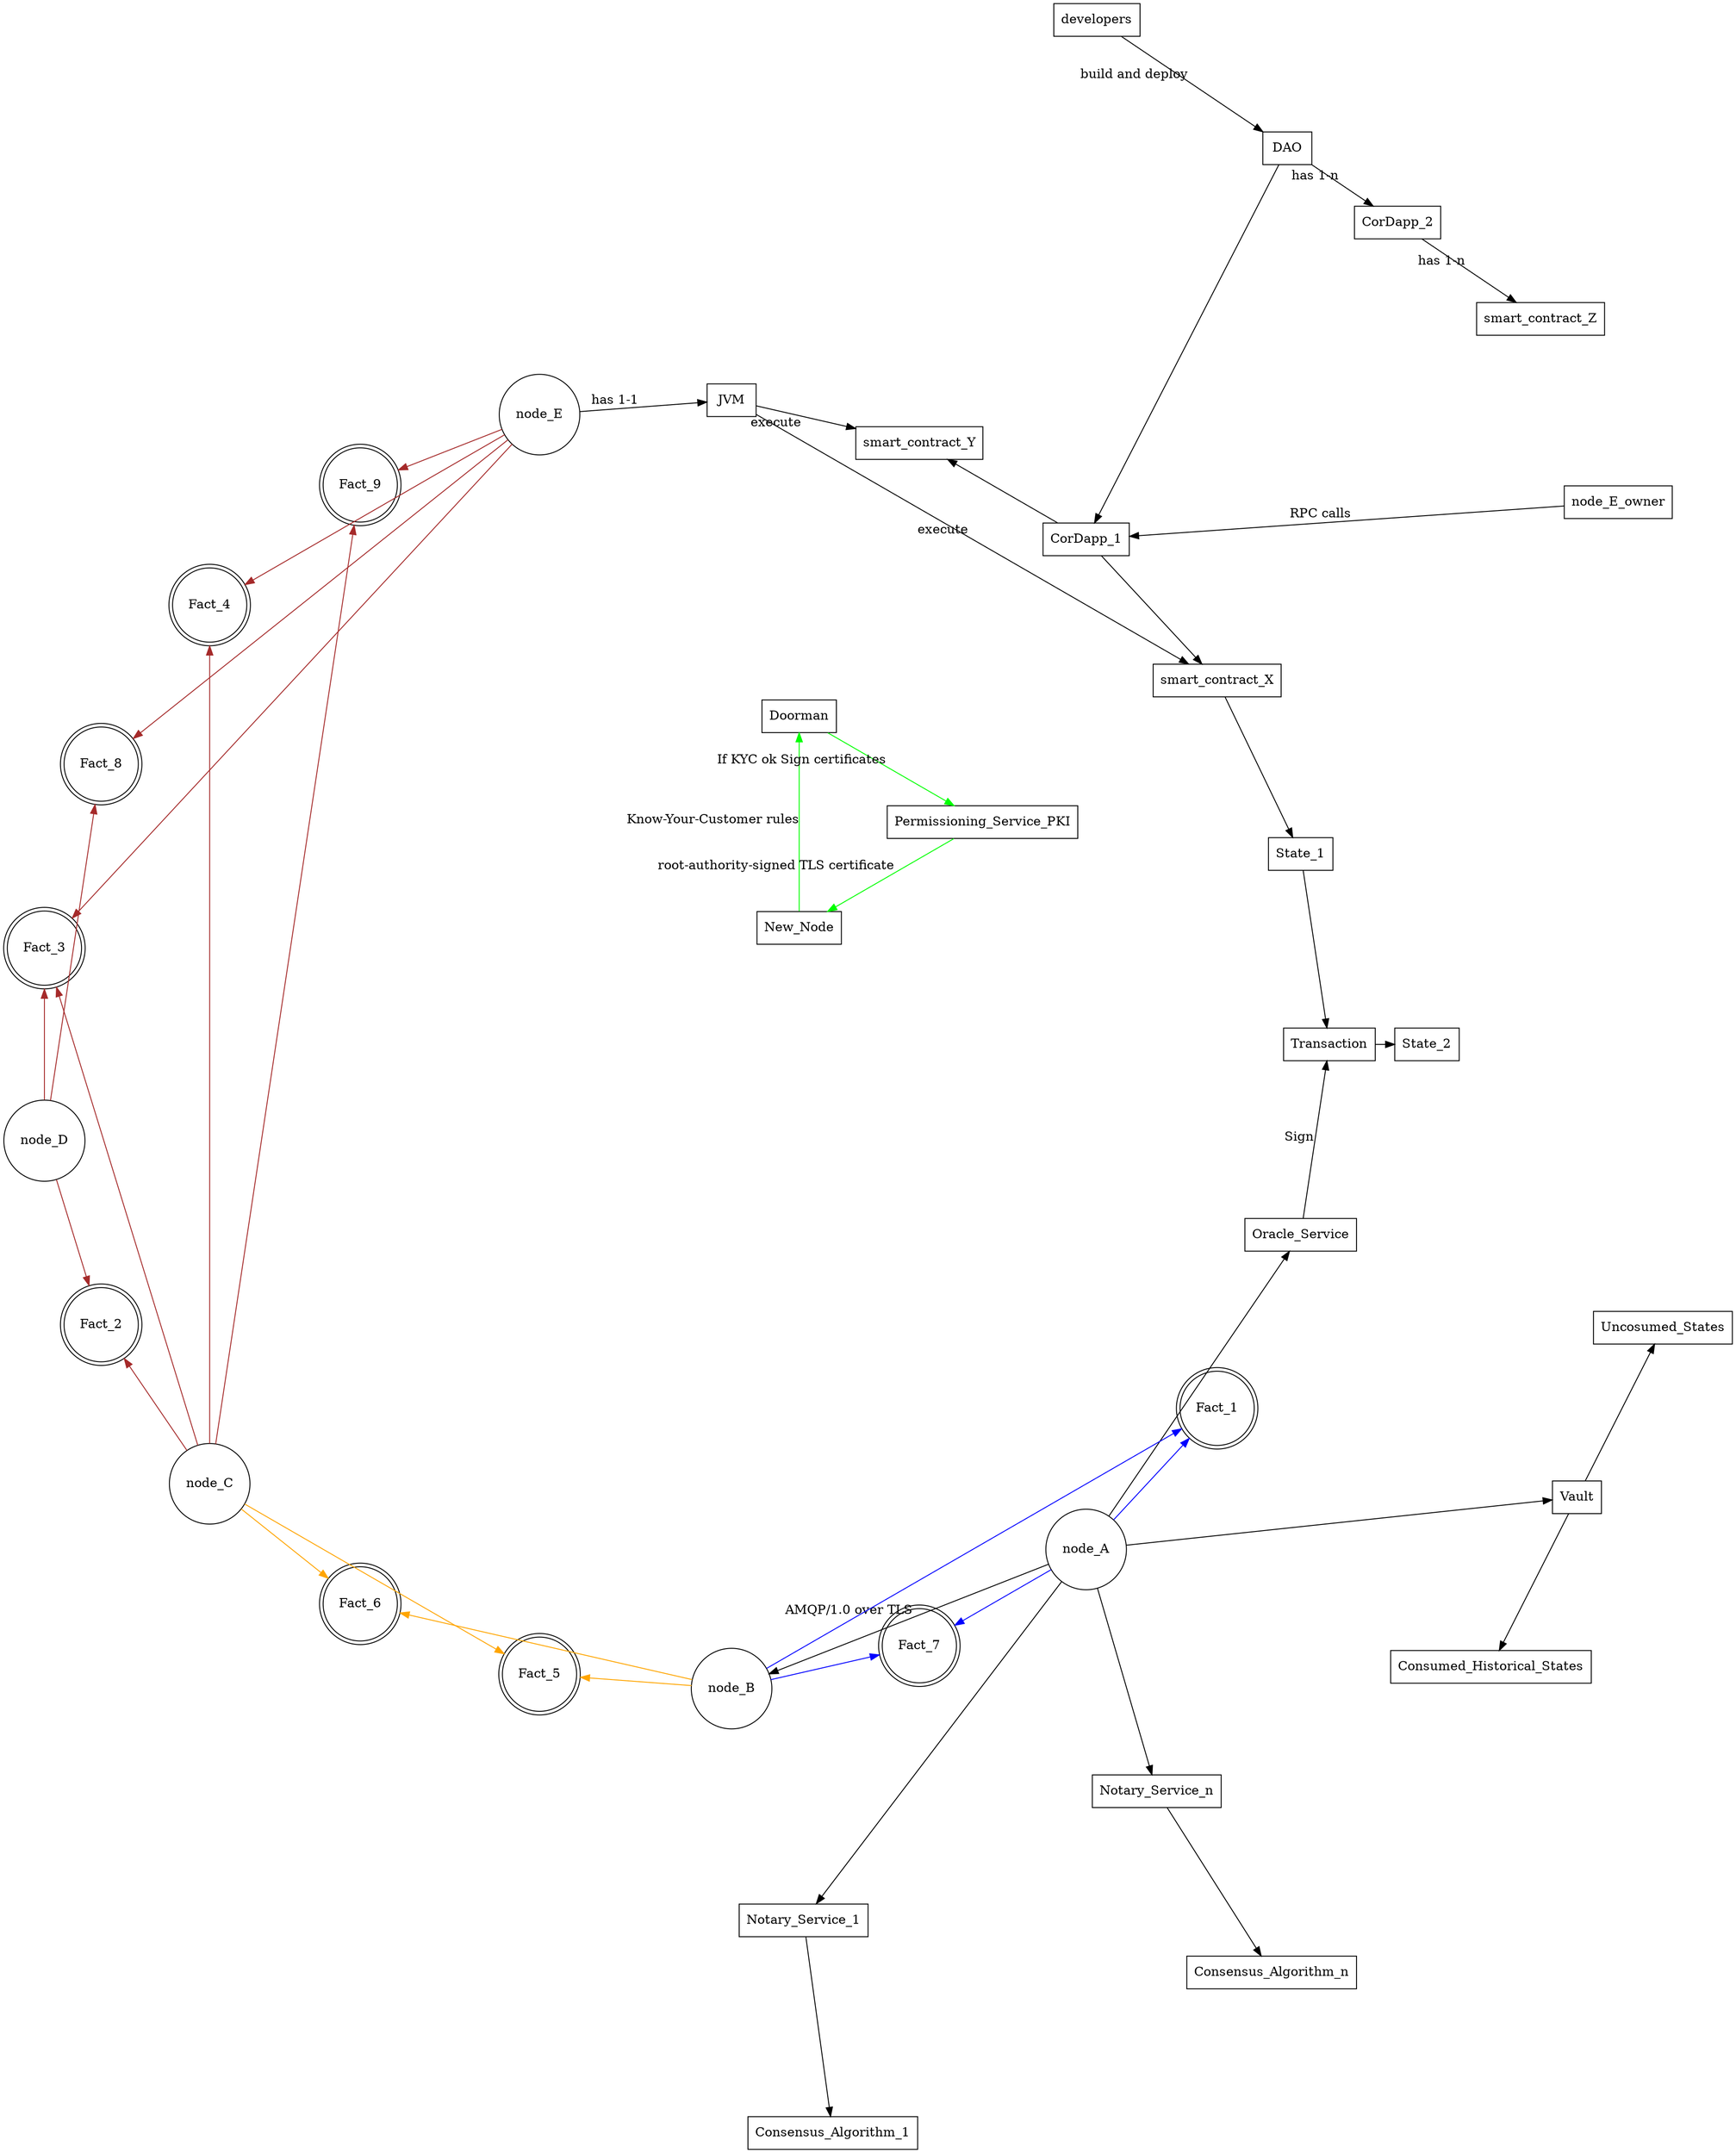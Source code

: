 digraph corda {

  layout="circo";
  node [shape=circle];

  rankdir=LR;
  subgraph facts_by_node {
    node [shape = circle];
    Fact_1 [shape = doublecircle];
    Fact_2 [shape = doublecircle];
    Fact_3 [shape = doublecircle];
    Fact_4 [shape = doublecircle];
    Fact_5 [shape = doublecircle];
    Fact_6 [shape = doublecircle];
    Fact_7 [shape = doublecircle];
    Fact_8 [shape = doublecircle];
    Fact_9 [shape = doublecircle];

    node_A -> node_B [label="AMQP/1.0 over TLS" ];

    node_A -> Fact_1 [color="blue"];
    node_A -> Fact_7 [color="blue"];
    node_B -> Fact_1 [color="blue"];
    node_B -> Fact_7 [color="blue"];
    node_B -> Fact_5 [color="orange"];
    node_B -> Fact_6 [color="orange"];

    node_C -> Fact_5 [color="orange"];
    node_C -> Fact_6 [color="orange"];
    node_C -> Fact_2 [color="brown"];
    node_C -> Fact_9 [color="brown"];
    node_C -> Fact_4 [color="brown"];
    node_C -> Fact_3 [color="brown"];
    node_D -> Fact_2 [color="brown"];
    node_D -> Fact_3 [color="brown"];
    node_D -> Fact_8 [color="brown"];
    node_E -> Fact_3 [color="brown"];
    node_E -> Fact_4 [color="brown"];
    node_E -> Fact_8 [color="brown"];
    node_E -> Fact_9 [color="brown"];

  }

  rankdir=LR;
  subgraph components_by_node {
    node [shape = box];

    node_E -> JVM [label="has 1-1"];
    node_E_owner -> CorDapp_1 [label="RPC calls"];
    JVM -> smart_contract_X [label="execute"];
    JVM -> smart_contract_Y [label="execute"];
    node_A -> Notary_Service_1;
    node_A -> Notary_Service_n;
    node_A -> Oracle_Service;
    node_A -> Vault;
    Vault -> Consumed_Historical_States;
    Vault -> Uncosumed_States;


    Notary_Service_1 -> Consensus_Algorithm_1;
    Notary_Service_n -> Consensus_Algorithm_n;
    Oracle_Service -> Transaction [label="Sign"];

    #Abstract objects

    developers -> DAO [label="build and deploy"];
    DAO -> CorDapp_1;
    DAO -> CorDapp_2 [label="has 1-n"];
    CorDapp_1 -> smart_contract_X;
    CorDapp_1 -> smart_contract_Y;
    CorDapp_2 -> smart_contract_Z [label="has 1-n"];

    smart_contract_X -> State_1;
    State_1 -> Transaction;
    Transaction -> State_2;

    New_Node -> Doorman [label="Know-Your-Customer rules" color="green"];
    Doorman -> Permissioning_Service_PKI [label="If KYC ok Sign certificates" color="green"];
    Permissioning_Service_PKI -> New_Node [label="root-authority-signed TLS certificate" color="green"];

  }

}
